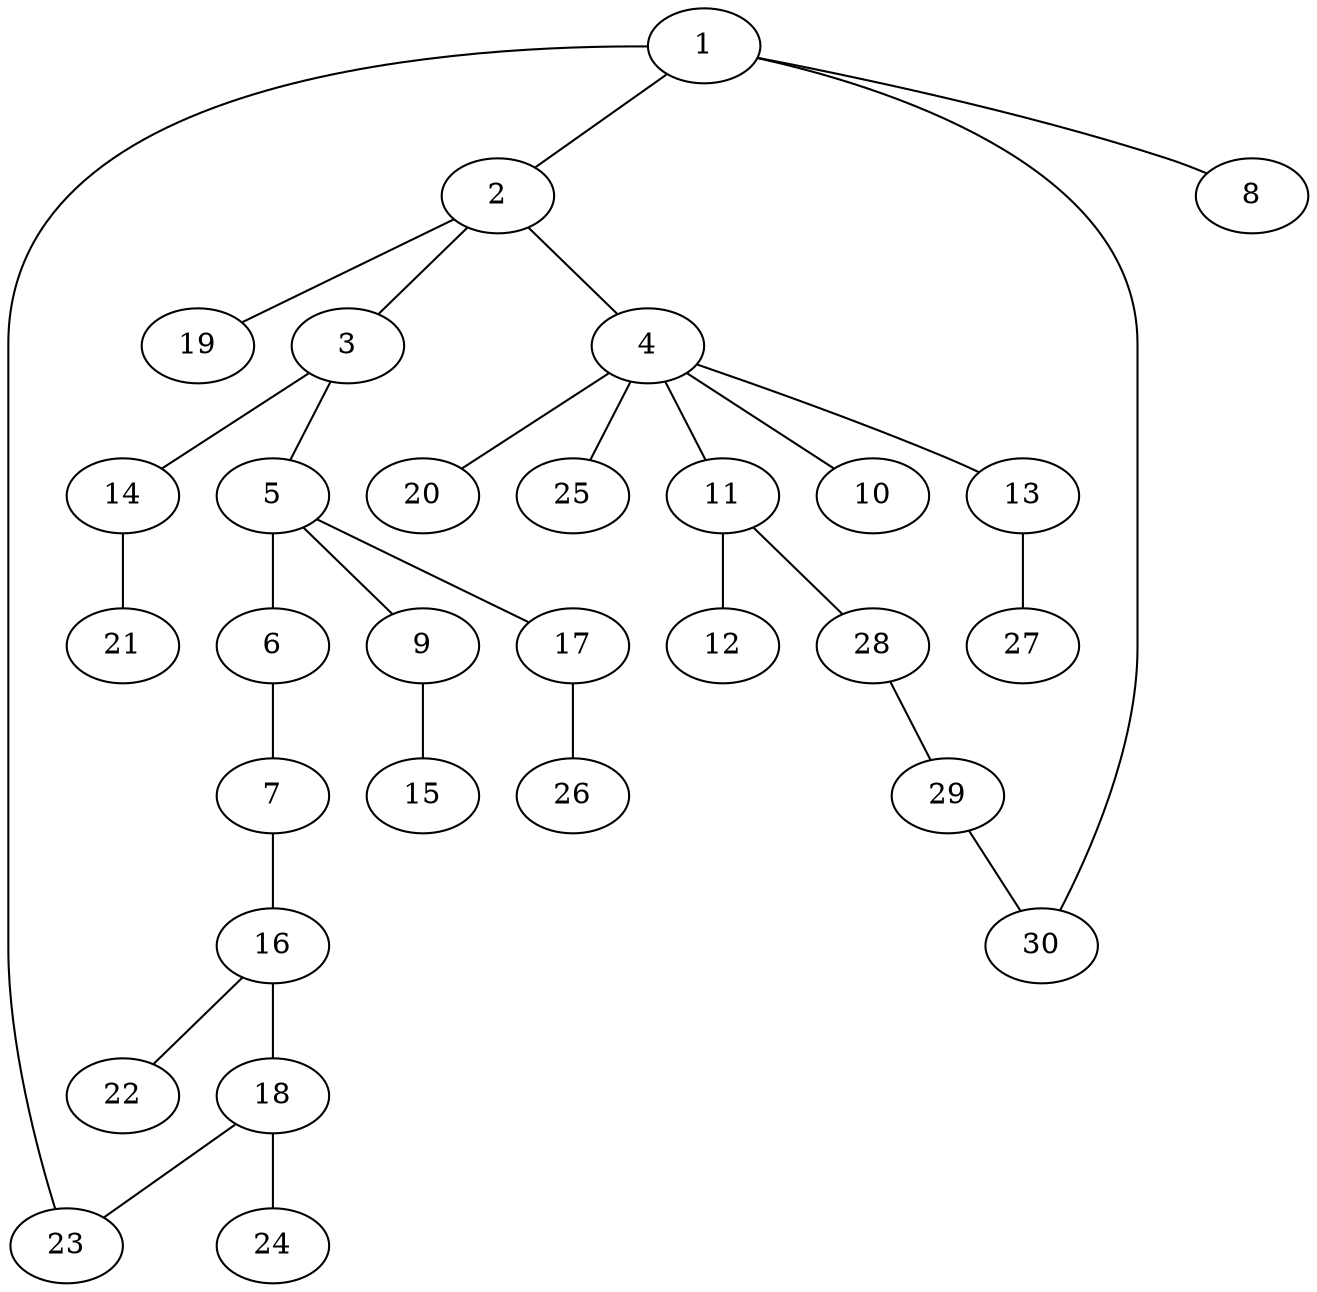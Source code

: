 graph graphname {1--2
1--8
1--23
1--30
2--3
2--4
2--19
3--5
3--14
4--10
4--11
4--13
4--20
4--25
5--6
5--9
5--17
6--7
7--16
9--15
11--12
11--28
13--27
14--21
16--18
16--22
17--26
18--23
18--24
28--29
29--30
}